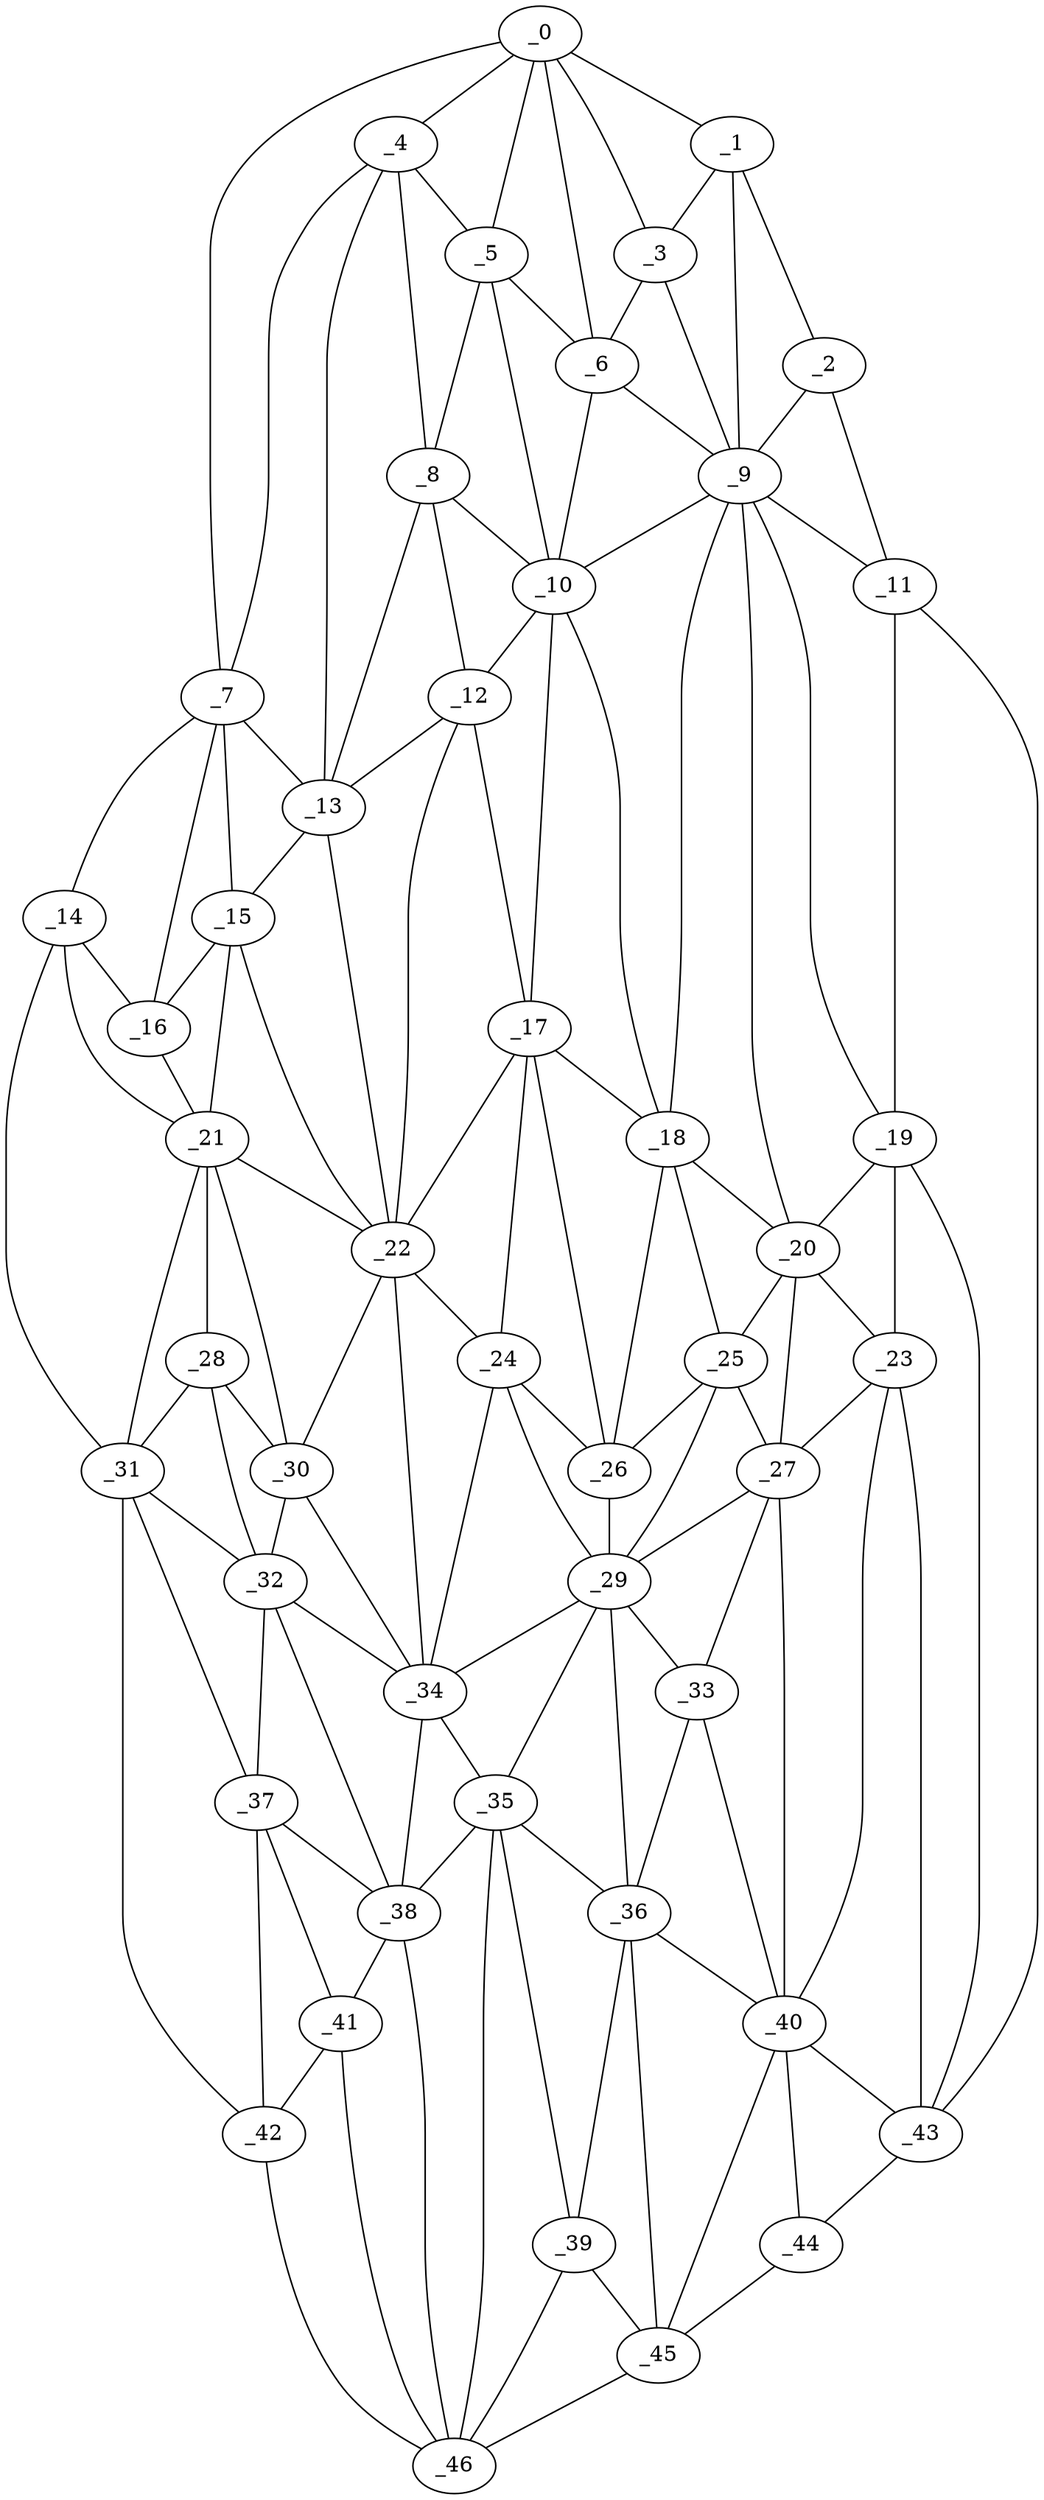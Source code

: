 graph "obj59__220.gxl" {
	_0	 [x=24,
		y=74];
	_1	 [x=29,
		y=18];
	_0 -- _1	 [valence=1];
	_3	 [x=35,
		y=43];
	_0 -- _3	 [valence=1];
	_4	 [x=35,
		y=86];
	_0 -- _4	 [valence=2];
	_5	 [x=36,
		y=71];
	_0 -- _5	 [valence=2];
	_6	 [x=39,
		y=47];
	_0 -- _6	 [valence=2];
	_7	 [x=41,
		y=102];
	_0 -- _7	 [valence=1];
	_2	 [x=32,
		y=13];
	_1 -- _2	 [valence=1];
	_1 -- _3	 [valence=2];
	_9	 [x=48,
		y=38];
	_1 -- _9	 [valence=2];
	_2 -- _9	 [valence=1];
	_11	 [x=51,
		y=4];
	_2 -- _11	 [valence=1];
	_3 -- _6	 [valence=2];
	_3 -- _9	 [valence=1];
	_4 -- _5	 [valence=2];
	_4 -- _7	 [valence=2];
	_8	 [x=44,
		y=73];
	_4 -- _8	 [valence=1];
	_13	 [x=57,
		y=90];
	_4 -- _13	 [valence=2];
	_5 -- _6	 [valence=2];
	_5 -- _8	 [valence=1];
	_10	 [x=48,
		y=63];
	_5 -- _10	 [valence=2];
	_6 -- _9	 [valence=2];
	_6 -- _10	 [valence=1];
	_7 -- _13	 [valence=2];
	_14	 [x=58,
		y=112];
	_7 -- _14	 [valence=1];
	_15	 [x=60,
		y=98];
	_7 -- _15	 [valence=2];
	_16	 [x=61,
		y=105];
	_7 -- _16	 [valence=1];
	_8 -- _10	 [valence=2];
	_12	 [x=57,
		y=76];
	_8 -- _12	 [valence=1];
	_8 -- _13	 [valence=2];
	_9 -- _10	 [valence=2];
	_9 -- _11	 [valence=2];
	_18	 [x=70,
		y=55];
	_9 -- _18	 [valence=2];
	_19	 [x=71,
		y=37];
	_9 -- _19	 [valence=1];
	_20	 [x=71,
		y=49];
	_9 -- _20	 [valence=2];
	_10 -- _12	 [valence=2];
	_17	 [x=68,
		y=62];
	_10 -- _17	 [valence=2];
	_10 -- _18	 [valence=2];
	_11 -- _19	 [valence=2];
	_43	 [x=118,
		y=16];
	_11 -- _43	 [valence=1];
	_12 -- _13	 [valence=2];
	_12 -- _17	 [valence=2];
	_22	 [x=74,
		y=74];
	_12 -- _22	 [valence=2];
	_13 -- _15	 [valence=1];
	_13 -- _22	 [valence=1];
	_14 -- _16	 [valence=2];
	_21	 [x=73,
		y=107];
	_14 -- _21	 [valence=1];
	_31	 [x=92,
		y=116];
	_14 -- _31	 [valence=1];
	_15 -- _16	 [valence=1];
	_15 -- _21	 [valence=1];
	_15 -- _22	 [valence=2];
	_16 -- _21	 [valence=2];
	_17 -- _18	 [valence=2];
	_17 -- _22	 [valence=1];
	_24	 [x=76,
		y=70];
	_17 -- _24	 [valence=2];
	_26	 [x=77,
		y=64];
	_17 -- _26	 [valence=1];
	_18 -- _20	 [valence=1];
	_25	 [x=77,
		y=51];
	_18 -- _25	 [valence=1];
	_18 -- _26	 [valence=2];
	_19 -- _20	 [valence=2];
	_23	 [x=75,
		y=40];
	_19 -- _23	 [valence=2];
	_19 -- _43	 [valence=2];
	_20 -- _23	 [valence=2];
	_20 -- _25	 [valence=2];
	_27	 [x=81,
		y=46];
	_20 -- _27	 [valence=1];
	_21 -- _22	 [valence=2];
	_28	 [x=87,
		y=104];
	_21 -- _28	 [valence=1];
	_30	 [x=91,
		y=94];
	_21 -- _30	 [valence=2];
	_21 -- _31	 [valence=2];
	_22 -- _24	 [valence=1];
	_22 -- _30	 [valence=1];
	_34	 [x=102,
		y=79];
	_22 -- _34	 [valence=2];
	_23 -- _27	 [valence=2];
	_40	 [x=113,
		y=42];
	_23 -- _40	 [valence=1];
	_23 -- _43	 [valence=2];
	_24 -- _26	 [valence=2];
	_29	 [x=89,
		y=62];
	_24 -- _29	 [valence=2];
	_24 -- _34	 [valence=2];
	_25 -- _26	 [valence=2];
	_25 -- _27	 [valence=1];
	_25 -- _29	 [valence=1];
	_26 -- _29	 [valence=2];
	_27 -- _29	 [valence=2];
	_33	 [x=101,
		y=51];
	_27 -- _33	 [valence=2];
	_27 -- _40	 [valence=2];
	_28 -- _30	 [valence=1];
	_28 -- _31	 [valence=2];
	_32	 [x=98,
		y=96];
	_28 -- _32	 [valence=2];
	_29 -- _33	 [valence=2];
	_29 -- _34	 [valence=2];
	_35	 [x=104,
		y=69];
	_29 -- _35	 [valence=2];
	_36	 [x=108,
		y=61];
	_29 -- _36	 [valence=1];
	_30 -- _32	 [valence=2];
	_30 -- _34	 [valence=1];
	_31 -- _32	 [valence=1];
	_37	 [x=108,
		y=97];
	_31 -- _37	 [valence=2];
	_42	 [x=116,
		y=109];
	_31 -- _42	 [valence=1];
	_32 -- _34	 [valence=2];
	_32 -- _37	 [valence=1];
	_38	 [x=110,
		y=86];
	_32 -- _38	 [valence=2];
	_33 -- _36	 [valence=2];
	_33 -- _40	 [valence=2];
	_34 -- _35	 [valence=2];
	_34 -- _38	 [valence=2];
	_35 -- _36	 [valence=2];
	_35 -- _38	 [valence=2];
	_39	 [x=111,
		y=64];
	_35 -- _39	 [valence=2];
	_46	 [x=119,
		y=66];
	_35 -- _46	 [valence=2];
	_36 -- _39	 [valence=2];
	_36 -- _40	 [valence=1];
	_45	 [x=119,
		y=62];
	_36 -- _45	 [valence=2];
	_37 -- _38	 [valence=2];
	_41	 [x=115,
		y=94];
	_37 -- _41	 [valence=1];
	_37 -- _42	 [valence=1];
	_38 -- _41	 [valence=2];
	_38 -- _46	 [valence=2];
	_39 -- _45	 [valence=2];
	_39 -- _46	 [valence=2];
	_40 -- _43	 [valence=2];
	_44	 [x=119,
		y=33];
	_40 -- _44	 [valence=1];
	_40 -- _45	 [valence=2];
	_41 -- _42	 [valence=2];
	_41 -- _46	 [valence=1];
	_42 -- _46	 [valence=1];
	_43 -- _44	 [valence=1];
	_44 -- _45	 [valence=1];
	_45 -- _46	 [valence=1];
}
